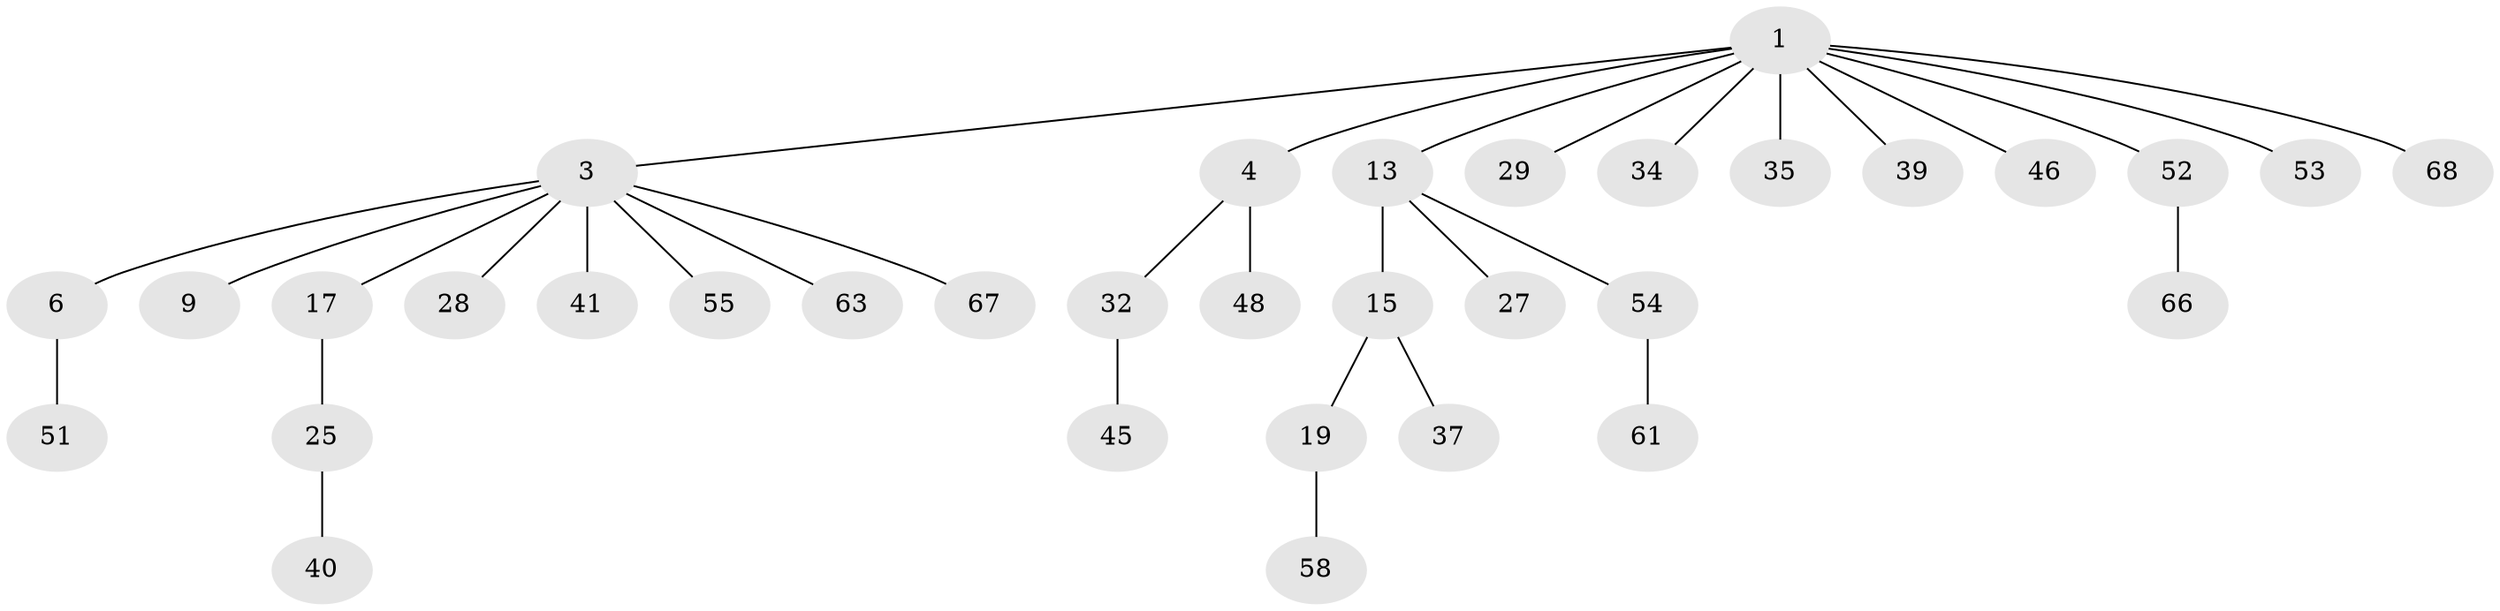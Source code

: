 // original degree distribution, {6: 0.04411764705882353, 2: 0.22058823529411764, 3: 0.11764705882352941, 5: 0.029411764705882353, 1: 0.5294117647058824, 4: 0.058823529411764705}
// Generated by graph-tools (version 1.1) at 2025/19/03/04/25 18:19:07]
// undirected, 34 vertices, 33 edges
graph export_dot {
graph [start="1"]
  node [color=gray90,style=filled];
  1 [super="+2+18+11"];
  3 [super="+10+5"];
  4 [super="+24+12"];
  6 [super="+7+60+31+21"];
  9 [super="+50+36"];
  13 [super="+14+23"];
  15;
  17 [super="+38"];
  19 [super="+26"];
  25;
  27;
  28 [super="+30"];
  29;
  32 [super="+56+64"];
  34;
  35 [super="+59"];
  37;
  39;
  40;
  41;
  45;
  46;
  48;
  51;
  52 [super="+62"];
  53 [super="+57"];
  54;
  55;
  58;
  61;
  63;
  66;
  67;
  68;
  1 -- 3;
  1 -- 34;
  1 -- 53;
  1 -- 4;
  1 -- 39;
  1 -- 29;
  1 -- 35;
  1 -- 68;
  1 -- 52;
  1 -- 13;
  1 -- 46;
  3 -- 17;
  3 -- 67;
  3 -- 41;
  3 -- 63;
  3 -- 6;
  3 -- 55;
  3 -- 9;
  3 -- 28;
  4 -- 32;
  4 -- 48;
  6 -- 51;
  13 -- 15;
  13 -- 27;
  13 -- 54;
  15 -- 19;
  15 -- 37;
  17 -- 25;
  19 -- 58;
  25 -- 40;
  32 -- 45;
  52 -- 66;
  54 -- 61;
}
